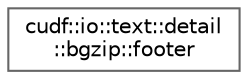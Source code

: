 digraph "类继承关系图"
{
 // LATEX_PDF_SIZE
  bgcolor="transparent";
  edge [fontname=Helvetica,fontsize=10,labelfontname=Helvetica,labelfontsize=10];
  node [fontname=Helvetica,fontsize=10,shape=box,height=0.2,width=0.4];
  rankdir="LR";
  Node0 [id="Node000000",label="cudf::io::text::detail\l::bgzip::footer",height=0.2,width=0.4,color="grey40", fillcolor="white", style="filled",URL="$structcudf_1_1io_1_1text_1_1detail_1_1bgzip_1_1footer.html",tooltip=" "];
}
